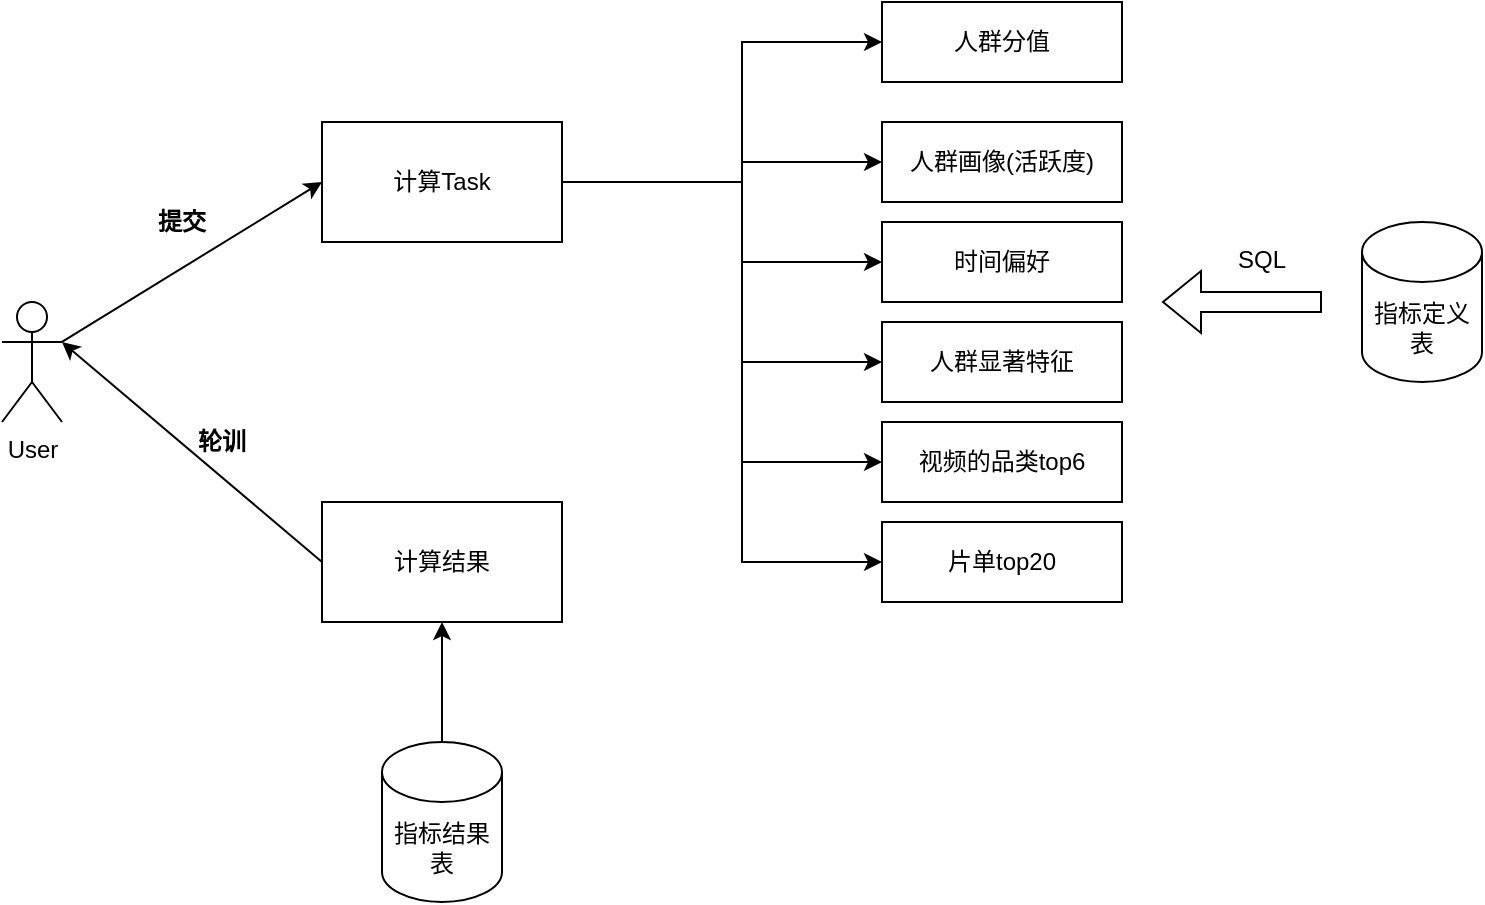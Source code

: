 <mxfile version="16.0.3" type="github">
  <diagram id="MG6fjBHczq30zIYUsmRg" name="Page-1">
    <mxGraphModel dx="1255" dy="811" grid="1" gridSize="10" guides="1" tooltips="1" connect="1" arrows="1" fold="1" page="1" pageScale="1" pageWidth="827" pageHeight="1169" math="0" shadow="0">
      <root>
        <mxCell id="0" />
        <mxCell id="1" parent="0" />
        <mxCell id="fVomSDR6wHQJ9UujPruc-1" value="User" style="shape=umlActor;verticalLabelPosition=bottom;verticalAlign=top;html=1;outlineConnect=0;" vertex="1" parent="1">
          <mxGeometry x="60" y="270" width="30" height="60" as="geometry" />
        </mxCell>
        <mxCell id="fVomSDR6wHQJ9UujPruc-17" value="" style="edgeStyle=orthogonalEdgeStyle;rounded=0;orthogonalLoop=1;jettySize=auto;html=1;strokeColor=#000000;entryX=0;entryY=0.5;entryDx=0;entryDy=0;" edge="1" parent="1" source="fVomSDR6wHQJ9UujPruc-5" target="fVomSDR6wHQJ9UujPruc-21">
          <mxGeometry relative="1" as="geometry">
            <Array as="points">
              <mxPoint x="430" y="210" />
              <mxPoint x="430" y="200" />
              <mxPoint x="500" y="200" />
            </Array>
          </mxGeometry>
        </mxCell>
        <mxCell id="fVomSDR6wHQJ9UujPruc-5" value="计算Task" style="rounded=0;whiteSpace=wrap;html=1;" vertex="1" parent="1">
          <mxGeometry x="220" y="180" width="120" height="60" as="geometry" />
        </mxCell>
        <mxCell id="fVomSDR6wHQJ9UujPruc-6" value="" style="endArrow=classic;html=1;rounded=0;exitX=1;exitY=0.333;exitDx=0;exitDy=0;exitPerimeter=0;entryX=0;entryY=0.5;entryDx=0;entryDy=0;" edge="1" parent="1" source="fVomSDR6wHQJ9UujPruc-1" target="fVomSDR6wHQJ9UujPruc-5">
          <mxGeometry width="50" height="50" relative="1" as="geometry">
            <mxPoint x="200" y="400" as="sourcePoint" />
            <mxPoint x="250" y="350" as="targetPoint" />
          </mxGeometry>
        </mxCell>
        <mxCell id="fVomSDR6wHQJ9UujPruc-11" value="计算结果" style="rounded=0;whiteSpace=wrap;html=1;" vertex="1" parent="1">
          <mxGeometry x="220" y="370" width="120" height="60" as="geometry" />
        </mxCell>
        <mxCell id="fVomSDR6wHQJ9UujPruc-12" value="" style="endArrow=classic;html=1;rounded=0;strokeColor=#000000;exitX=0;exitY=0.5;exitDx=0;exitDy=0;entryX=1;entryY=0.333;entryDx=0;entryDy=0;entryPerimeter=0;" edge="1" parent="1" source="fVomSDR6wHQJ9UujPruc-11" target="fVomSDR6wHQJ9UujPruc-1">
          <mxGeometry width="50" height="50" relative="1" as="geometry">
            <mxPoint x="50" y="70" as="sourcePoint" />
            <mxPoint x="120" y="70" as="targetPoint" />
          </mxGeometry>
        </mxCell>
        <mxCell id="fVomSDR6wHQJ9UujPruc-13" value="&lt;b&gt;轮训&lt;/b&gt;" style="text;html=1;strokeColor=none;fillColor=none;align=center;verticalAlign=middle;whiteSpace=wrap;rounded=0;" vertex="1" parent="1">
          <mxGeometry x="140" y="330" width="60" height="20" as="geometry" />
        </mxCell>
        <mxCell id="fVomSDR6wHQJ9UujPruc-15" value="&lt;b&gt;提交&lt;/b&gt;" style="text;html=1;strokeColor=none;fillColor=none;align=center;verticalAlign=middle;whiteSpace=wrap;rounded=0;" vertex="1" parent="1">
          <mxGeometry x="120" y="220" width="60" height="20" as="geometry" />
        </mxCell>
        <mxCell id="fVomSDR6wHQJ9UujPruc-16" value="人群分值" style="rounded=0;whiteSpace=wrap;html=1;" vertex="1" parent="1">
          <mxGeometry x="500" y="120" width="120" height="40" as="geometry" />
        </mxCell>
        <mxCell id="fVomSDR6wHQJ9UujPruc-21" value="人群画像(活跃度)" style="rounded=0;whiteSpace=wrap;html=1;" vertex="1" parent="1">
          <mxGeometry x="500" y="180" width="120" height="40" as="geometry" />
        </mxCell>
        <mxCell id="fVomSDR6wHQJ9UujPruc-22" value="" style="edgeStyle=orthogonalEdgeStyle;rounded=0;orthogonalLoop=1;jettySize=auto;html=1;strokeColor=#000000;exitX=1;exitY=0.5;exitDx=0;exitDy=0;entryX=0;entryY=0.5;entryDx=0;entryDy=0;" edge="1" parent="1" source="fVomSDR6wHQJ9UujPruc-5" target="fVomSDR6wHQJ9UujPruc-16">
          <mxGeometry relative="1" as="geometry">
            <mxPoint x="350" y="220" as="sourcePoint" />
            <mxPoint x="510" y="110" as="targetPoint" />
            <Array as="points">
              <mxPoint x="430" y="210" />
              <mxPoint x="430" y="140" />
            </Array>
          </mxGeometry>
        </mxCell>
        <mxCell id="fVomSDR6wHQJ9UujPruc-23" value="指标定义表" style="shape=cylinder3;whiteSpace=wrap;html=1;boundedLbl=1;backgroundOutline=1;size=15;" vertex="1" parent="1">
          <mxGeometry x="740" y="230" width="60" height="80" as="geometry" />
        </mxCell>
        <mxCell id="fVomSDR6wHQJ9UujPruc-24" value="时间偏好" style="rounded=0;whiteSpace=wrap;html=1;" vertex="1" parent="1">
          <mxGeometry x="500" y="230" width="120" height="40" as="geometry" />
        </mxCell>
        <mxCell id="fVomSDR6wHQJ9UujPruc-25" value="" style="edgeStyle=orthogonalEdgeStyle;rounded=0;orthogonalLoop=1;jettySize=auto;html=1;strokeColor=#000000;entryX=0;entryY=0.5;entryDx=0;entryDy=0;exitX=1;exitY=0.5;exitDx=0;exitDy=0;" edge="1" parent="1" source="fVomSDR6wHQJ9UujPruc-5" target="fVomSDR6wHQJ9UujPruc-24">
          <mxGeometry relative="1" as="geometry">
            <mxPoint x="350" y="220" as="sourcePoint" />
            <mxPoint x="480" y="240" as="targetPoint" />
            <Array as="points">
              <mxPoint x="430" y="210" />
              <mxPoint x="430" y="250" />
            </Array>
          </mxGeometry>
        </mxCell>
        <mxCell id="fVomSDR6wHQJ9UujPruc-27" value="" style="edgeStyle=orthogonalEdgeStyle;rounded=0;orthogonalLoop=1;jettySize=auto;html=1;strokeColor=#000000;" edge="1" parent="1" source="fVomSDR6wHQJ9UujPruc-26" target="fVomSDR6wHQJ9UujPruc-11">
          <mxGeometry relative="1" as="geometry" />
        </mxCell>
        <mxCell id="fVomSDR6wHQJ9UujPruc-26" value="指标结果表" style="shape=cylinder3;whiteSpace=wrap;html=1;boundedLbl=1;backgroundOutline=1;size=15;" vertex="1" parent="1">
          <mxGeometry x="250" y="490" width="60" height="80" as="geometry" />
        </mxCell>
        <mxCell id="fVomSDR6wHQJ9UujPruc-29" value="人群显著特征" style="rounded=0;whiteSpace=wrap;html=1;" vertex="1" parent="1">
          <mxGeometry x="500" y="280" width="120" height="40" as="geometry" />
        </mxCell>
        <mxCell id="fVomSDR6wHQJ9UujPruc-30" value="视频的品类top6" style="rounded=0;whiteSpace=wrap;html=1;" vertex="1" parent="1">
          <mxGeometry x="500" y="330" width="120" height="40" as="geometry" />
        </mxCell>
        <mxCell id="fVomSDR6wHQJ9UujPruc-31" value="" style="edgeStyle=orthogonalEdgeStyle;rounded=0;orthogonalLoop=1;jettySize=auto;html=1;strokeColor=#000000;entryX=0;entryY=0.5;entryDx=0;entryDy=0;exitX=1;exitY=0.5;exitDx=0;exitDy=0;" edge="1" parent="1" source="fVomSDR6wHQJ9UujPruc-5" target="fVomSDR6wHQJ9UujPruc-29">
          <mxGeometry relative="1" as="geometry">
            <mxPoint x="350" y="220" as="sourcePoint" />
            <mxPoint x="510" y="260" as="targetPoint" />
            <Array as="points">
              <mxPoint x="430" y="210" />
              <mxPoint x="430" y="300" />
            </Array>
          </mxGeometry>
        </mxCell>
        <mxCell id="fVomSDR6wHQJ9UujPruc-32" value="" style="edgeStyle=orthogonalEdgeStyle;rounded=0;orthogonalLoop=1;jettySize=auto;html=1;strokeColor=#000000;entryX=0;entryY=0.5;entryDx=0;entryDy=0;exitX=1;exitY=0.5;exitDx=0;exitDy=0;" edge="1" parent="1" source="fVomSDR6wHQJ9UujPruc-5" target="fVomSDR6wHQJ9UujPruc-30">
          <mxGeometry relative="1" as="geometry">
            <mxPoint x="350" y="220" as="sourcePoint" />
            <mxPoint x="510" y="310" as="targetPoint" />
            <Array as="points">
              <mxPoint x="430" y="210" />
              <mxPoint x="430" y="350" />
            </Array>
          </mxGeometry>
        </mxCell>
        <mxCell id="fVomSDR6wHQJ9UujPruc-34" value="片单top20" style="rounded=0;whiteSpace=wrap;html=1;" vertex="1" parent="1">
          <mxGeometry x="500" y="380" width="120" height="40" as="geometry" />
        </mxCell>
        <mxCell id="fVomSDR6wHQJ9UujPruc-35" value="" style="edgeStyle=orthogonalEdgeStyle;rounded=0;orthogonalLoop=1;jettySize=auto;html=1;strokeColor=#000000;entryX=0;entryY=0.5;entryDx=0;entryDy=0;exitX=1;exitY=0.5;exitDx=0;exitDy=0;" edge="1" parent="1" source="fVomSDR6wHQJ9UujPruc-5" target="fVomSDR6wHQJ9UujPruc-34">
          <mxGeometry relative="1" as="geometry">
            <mxPoint x="350" y="220" as="sourcePoint" />
            <mxPoint x="510" y="360" as="targetPoint" />
            <Array as="points">
              <mxPoint x="430" y="210" />
              <mxPoint x="430" y="400" />
            </Array>
          </mxGeometry>
        </mxCell>
        <mxCell id="fVomSDR6wHQJ9UujPruc-36" value="" style="shape=flexArrow;endArrow=classic;html=1;rounded=0;strokeColor=#000000;" edge="1" parent="1">
          <mxGeometry width="50" height="50" relative="1" as="geometry">
            <mxPoint x="720" y="270" as="sourcePoint" />
            <mxPoint x="640" y="270" as="targetPoint" />
          </mxGeometry>
        </mxCell>
        <mxCell id="fVomSDR6wHQJ9UujPruc-37" value="SQL" style="text;html=1;strokeColor=none;fillColor=none;align=center;verticalAlign=middle;whiteSpace=wrap;rounded=0;" vertex="1" parent="1">
          <mxGeometry x="660" y="234" width="60" height="30" as="geometry" />
        </mxCell>
      </root>
    </mxGraphModel>
  </diagram>
</mxfile>
